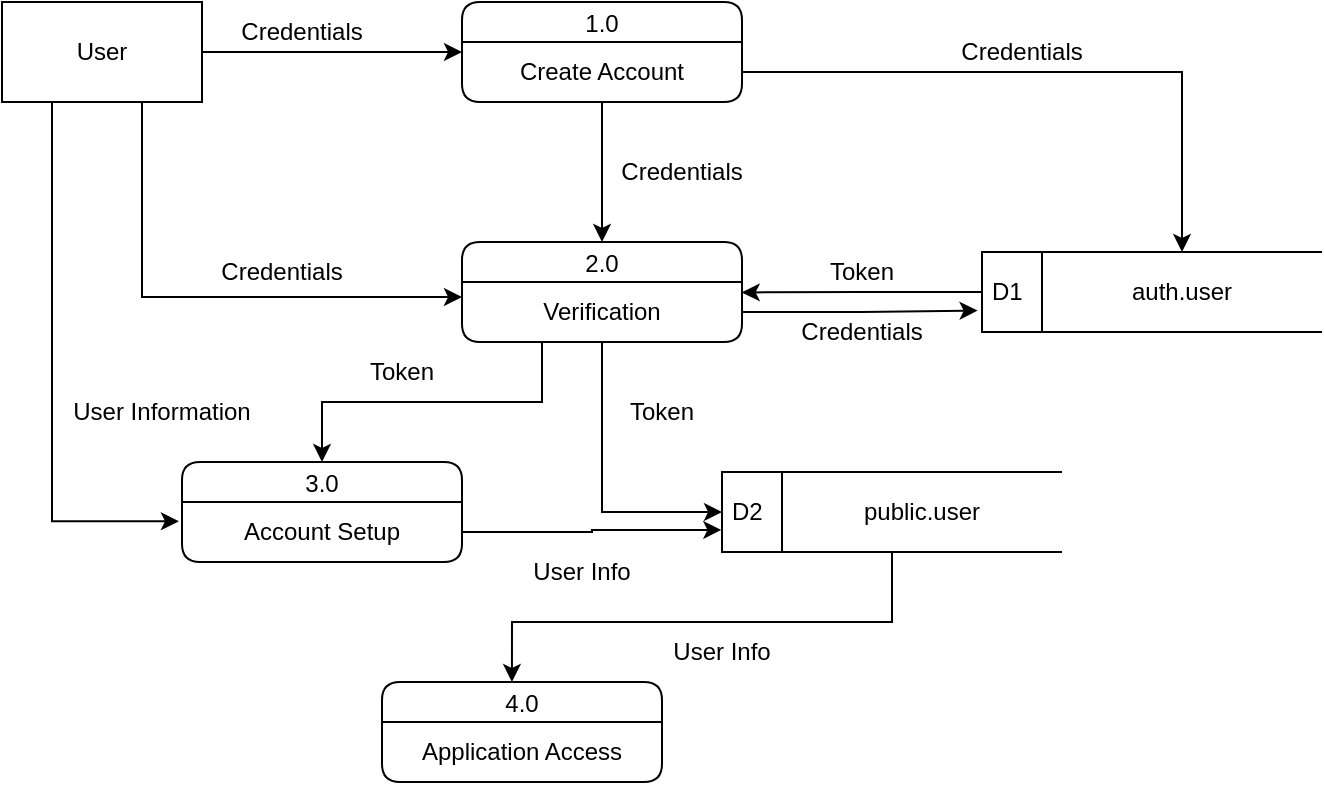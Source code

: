 <mxfile version="26.2.14">
  <diagram name="Page-1" id="ngnPtOvVlFleFGhMRyeF">
    <mxGraphModel dx="1216" dy="814" grid="1" gridSize="10" guides="1" tooltips="1" connect="1" arrows="1" fold="1" page="1" pageScale="1" pageWidth="850" pageHeight="1100" math="0" shadow="0">
      <root>
        <mxCell id="0" />
        <mxCell id="1" parent="0" />
        <mxCell id="5Po_MRYgEDb2Hn2Bj6dX-1" value="1.0" style="swimlane;fontStyle=0;childLayout=stackLayout;horizontal=1;startSize=20;fillColor=#ffffff;horizontalStack=0;resizeParent=1;resizeParentMax=0;resizeLast=0;collapsible=0;marginBottom=0;swimlaneFillColor=#ffffff;rounded=1;" parent="1" vertex="1">
          <mxGeometry x="360" y="170" width="140" height="50" as="geometry" />
        </mxCell>
        <mxCell id="5Po_MRYgEDb2Hn2Bj6dX-2" value="Create Account" style="text;html=1;align=center;verticalAlign=middle;whiteSpace=wrap;rounded=0;" parent="5Po_MRYgEDb2Hn2Bj6dX-1" vertex="1">
          <mxGeometry y="20" width="140" height="30" as="geometry" />
        </mxCell>
        <mxCell id="5Po_MRYgEDb2Hn2Bj6dX-3" value="2.0" style="swimlane;fontStyle=0;childLayout=stackLayout;horizontal=1;startSize=20;fillColor=#ffffff;horizontalStack=0;resizeParent=1;resizeParentMax=0;resizeLast=0;collapsible=0;marginBottom=0;swimlaneFillColor=#ffffff;rounded=1;" parent="1" vertex="1">
          <mxGeometry x="360" y="290" width="140" height="50" as="geometry" />
        </mxCell>
        <mxCell id="5Po_MRYgEDb2Hn2Bj6dX-4" value="Verification" style="text;html=1;align=center;verticalAlign=middle;whiteSpace=wrap;rounded=0;" parent="5Po_MRYgEDb2Hn2Bj6dX-3" vertex="1">
          <mxGeometry y="20" width="140" height="30" as="geometry" />
        </mxCell>
        <mxCell id="5Po_MRYgEDb2Hn2Bj6dX-5" value="3.0" style="swimlane;fontStyle=0;childLayout=stackLayout;horizontal=1;startSize=20;fillColor=#ffffff;horizontalStack=0;resizeParent=1;resizeParentMax=0;resizeLast=0;collapsible=0;marginBottom=0;swimlaneFillColor=#ffffff;rounded=1;" parent="1" vertex="1">
          <mxGeometry x="220" y="400" width="140" height="50" as="geometry" />
        </mxCell>
        <mxCell id="5Po_MRYgEDb2Hn2Bj6dX-6" value="Account Setup" style="text;html=1;align=center;verticalAlign=middle;whiteSpace=wrap;rounded=0;" parent="5Po_MRYgEDb2Hn2Bj6dX-5" vertex="1">
          <mxGeometry y="20" width="140" height="30" as="geometry" />
        </mxCell>
        <mxCell id="5Po_MRYgEDb2Hn2Bj6dX-9" value="D1" style="html=1;dashed=0;whiteSpace=wrap;shape=mxgraph.dfd.dataStoreID;align=left;spacingLeft=3;points=[[0,0],[0.5,0],[1,0],[0,0.5],[1,0.5],[0,1],[0.5,1],[1,1]];" parent="1" vertex="1">
          <mxGeometry x="620" y="295" width="170" height="40" as="geometry" />
        </mxCell>
        <mxCell id="5Po_MRYgEDb2Hn2Bj6dX-11" value="auth.user" style="text;html=1;align=center;verticalAlign=middle;whiteSpace=wrap;rounded=0;" parent="1" vertex="1">
          <mxGeometry x="650" y="295" width="140" height="40" as="geometry" />
        </mxCell>
        <mxCell id="5Po_MRYgEDb2Hn2Bj6dX-13" style="edgeStyle=orthogonalEdgeStyle;rounded=0;orthogonalLoop=1;jettySize=auto;html=1;entryX=0.999;entryY=0.174;entryDx=0;entryDy=0;entryPerimeter=0;" parent="1" source="5Po_MRYgEDb2Hn2Bj6dX-9" target="5Po_MRYgEDb2Hn2Bj6dX-4" edge="1">
          <mxGeometry relative="1" as="geometry" />
        </mxCell>
        <mxCell id="5Po_MRYgEDb2Hn2Bj6dX-14" style="edgeStyle=orthogonalEdgeStyle;rounded=0;orthogonalLoop=1;jettySize=auto;html=1;entryX=-0.013;entryY=0.731;entryDx=0;entryDy=0;entryPerimeter=0;" parent="1" source="5Po_MRYgEDb2Hn2Bj6dX-4" target="5Po_MRYgEDb2Hn2Bj6dX-9" edge="1">
          <mxGeometry relative="1" as="geometry" />
        </mxCell>
        <mxCell id="HyG3_zi9B4vWqZDfXpHW-1" value="Token" style="text;html=1;align=center;verticalAlign=middle;whiteSpace=wrap;rounded=0;" vertex="1" parent="1">
          <mxGeometry x="525" y="290" width="70" height="30" as="geometry" />
        </mxCell>
        <mxCell id="HyG3_zi9B4vWqZDfXpHW-2" value="Credentials" style="text;html=1;align=center;verticalAlign=middle;whiteSpace=wrap;rounded=0;" vertex="1" parent="1">
          <mxGeometry x="530" y="320" width="60" height="30" as="geometry" />
        </mxCell>
        <mxCell id="HyG3_zi9B4vWqZDfXpHW-5" style="edgeStyle=orthogonalEdgeStyle;rounded=0;orthogonalLoop=1;jettySize=auto;html=1;" edge="1" parent="1" source="HyG3_zi9B4vWqZDfXpHW-3" target="5Po_MRYgEDb2Hn2Bj6dX-1">
          <mxGeometry relative="1" as="geometry" />
        </mxCell>
        <mxCell id="HyG3_zi9B4vWqZDfXpHW-10" style="edgeStyle=orthogonalEdgeStyle;rounded=0;orthogonalLoop=1;jettySize=auto;html=1;entryX=0;entryY=0.25;entryDx=0;entryDy=0;" edge="1" parent="1" source="HyG3_zi9B4vWqZDfXpHW-3" target="5Po_MRYgEDb2Hn2Bj6dX-4">
          <mxGeometry relative="1" as="geometry">
            <Array as="points">
              <mxPoint x="200" y="318" />
            </Array>
          </mxGeometry>
        </mxCell>
        <mxCell id="HyG3_zi9B4vWqZDfXpHW-12" style="edgeStyle=orthogonalEdgeStyle;rounded=0;orthogonalLoop=1;jettySize=auto;html=1;exitX=0.25;exitY=1;exitDx=0;exitDy=0;entryX=-0.011;entryY=0.321;entryDx=0;entryDy=0;entryPerimeter=0;" edge="1" parent="1" source="HyG3_zi9B4vWqZDfXpHW-3" target="5Po_MRYgEDb2Hn2Bj6dX-6">
          <mxGeometry relative="1" as="geometry">
            <mxPoint x="70.26" y="212.0" as="sourcePoint" />
            <mxPoint x="200" y="430" as="targetPoint" />
            <Array as="points">
              <mxPoint x="155" y="430" />
            </Array>
          </mxGeometry>
        </mxCell>
        <mxCell id="HyG3_zi9B4vWqZDfXpHW-3" value="User" style="html=1;dashed=0;whiteSpace=wrap;" vertex="1" parent="1">
          <mxGeometry x="130" y="170" width="100" height="50" as="geometry" />
        </mxCell>
        <mxCell id="HyG3_zi9B4vWqZDfXpHW-6" value="Credentials" style="text;html=1;align=center;verticalAlign=middle;whiteSpace=wrap;rounded=0;" vertex="1" parent="1">
          <mxGeometry x="250" y="170" width="60" height="30" as="geometry" />
        </mxCell>
        <mxCell id="HyG3_zi9B4vWqZDfXpHW-7" style="edgeStyle=orthogonalEdgeStyle;rounded=0;orthogonalLoop=1;jettySize=auto;html=1;entryX=0.5;entryY=0;entryDx=0;entryDy=0;" edge="1" parent="1" source="5Po_MRYgEDb2Hn2Bj6dX-2" target="5Po_MRYgEDb2Hn2Bj6dX-3">
          <mxGeometry relative="1" as="geometry" />
        </mxCell>
        <mxCell id="HyG3_zi9B4vWqZDfXpHW-8" style="edgeStyle=orthogonalEdgeStyle;rounded=0;orthogonalLoop=1;jettySize=auto;html=1;entryX=0.5;entryY=0;entryDx=0;entryDy=0;" edge="1" parent="1" source="5Po_MRYgEDb2Hn2Bj6dX-2" target="5Po_MRYgEDb2Hn2Bj6dX-11">
          <mxGeometry relative="1" as="geometry" />
        </mxCell>
        <mxCell id="HyG3_zi9B4vWqZDfXpHW-13" value="D2" style="html=1;dashed=0;whiteSpace=wrap;shape=mxgraph.dfd.dataStoreID;align=left;spacingLeft=3;points=[[0,0],[0.5,0],[1,0],[0,0.5],[1,0.5],[0,1],[0.5,1],[1,1]];" vertex="1" parent="1">
          <mxGeometry x="490" y="405" width="170" height="40" as="geometry" />
        </mxCell>
        <mxCell id="HyG3_zi9B4vWqZDfXpHW-14" value="public.user" style="text;html=1;align=center;verticalAlign=middle;whiteSpace=wrap;rounded=0;" vertex="1" parent="1">
          <mxGeometry x="520" y="405" width="140" height="40" as="geometry" />
        </mxCell>
        <mxCell id="HyG3_zi9B4vWqZDfXpHW-16" value="Credentials" style="text;html=1;align=center;verticalAlign=middle;whiteSpace=wrap;rounded=0;" vertex="1" parent="1">
          <mxGeometry x="610" y="180" width="60" height="30" as="geometry" />
        </mxCell>
        <mxCell id="HyG3_zi9B4vWqZDfXpHW-17" value="Credentials" style="text;html=1;align=center;verticalAlign=middle;whiteSpace=wrap;rounded=0;" vertex="1" parent="1">
          <mxGeometry x="240" y="290" width="60" height="30" as="geometry" />
        </mxCell>
        <mxCell id="HyG3_zi9B4vWqZDfXpHW-18" value="Credentials" style="text;html=1;align=center;verticalAlign=middle;whiteSpace=wrap;rounded=0;" vertex="1" parent="1">
          <mxGeometry x="440" y="240" width="60" height="30" as="geometry" />
        </mxCell>
        <mxCell id="HyG3_zi9B4vWqZDfXpHW-19" value="User Information" style="text;html=1;align=center;verticalAlign=middle;whiteSpace=wrap;rounded=0;" vertex="1" parent="1">
          <mxGeometry x="160" y="360" width="100" height="30" as="geometry" />
        </mxCell>
        <mxCell id="HyG3_zi9B4vWqZDfXpHW-20" value="User Info" style="text;html=1;align=center;verticalAlign=middle;whiteSpace=wrap;rounded=0;" vertex="1" parent="1">
          <mxGeometry x="370" y="440" width="100" height="30" as="geometry" />
        </mxCell>
        <mxCell id="HyG3_zi9B4vWqZDfXpHW-22" style="edgeStyle=orthogonalEdgeStyle;rounded=0;orthogonalLoop=1;jettySize=auto;html=1;" edge="1" parent="1" source="5Po_MRYgEDb2Hn2Bj6dX-4" target="5Po_MRYgEDb2Hn2Bj6dX-5">
          <mxGeometry relative="1" as="geometry">
            <Array as="points">
              <mxPoint x="400" y="370" />
              <mxPoint x="290" y="370" />
            </Array>
          </mxGeometry>
        </mxCell>
        <mxCell id="HyG3_zi9B4vWqZDfXpHW-24" value="4.0" style="swimlane;fontStyle=0;childLayout=stackLayout;horizontal=1;startSize=20;fillColor=#ffffff;horizontalStack=0;resizeParent=1;resizeParentMax=0;resizeLast=0;collapsible=0;marginBottom=0;swimlaneFillColor=#ffffff;rounded=1;" vertex="1" parent="1">
          <mxGeometry x="320" y="510" width="140" height="50" as="geometry" />
        </mxCell>
        <mxCell id="HyG3_zi9B4vWqZDfXpHW-25" value="Application Access" style="text;html=1;align=center;verticalAlign=middle;whiteSpace=wrap;rounded=0;" vertex="1" parent="HyG3_zi9B4vWqZDfXpHW-24">
          <mxGeometry y="20" width="140" height="30" as="geometry" />
        </mxCell>
        <mxCell id="HyG3_zi9B4vWqZDfXpHW-32" style="edgeStyle=orthogonalEdgeStyle;rounded=0;orthogonalLoop=1;jettySize=auto;html=1;entryX=-0.002;entryY=0.724;entryDx=0;entryDy=0;entryPerimeter=0;" edge="1" parent="1" source="5Po_MRYgEDb2Hn2Bj6dX-6" target="HyG3_zi9B4vWqZDfXpHW-13">
          <mxGeometry relative="1" as="geometry" />
        </mxCell>
        <mxCell id="HyG3_zi9B4vWqZDfXpHW-33" style="edgeStyle=orthogonalEdgeStyle;rounded=0;orthogonalLoop=1;jettySize=auto;html=1;entryX=0;entryY=0.5;entryDx=0;entryDy=0;" edge="1" parent="1" source="5Po_MRYgEDb2Hn2Bj6dX-4" target="HyG3_zi9B4vWqZDfXpHW-13">
          <mxGeometry relative="1" as="geometry" />
        </mxCell>
        <mxCell id="HyG3_zi9B4vWqZDfXpHW-34" value="Token" style="text;html=1;align=center;verticalAlign=middle;whiteSpace=wrap;rounded=0;" vertex="1" parent="1">
          <mxGeometry x="410" y="360" width="100" height="30" as="geometry" />
        </mxCell>
        <mxCell id="HyG3_zi9B4vWqZDfXpHW-35" value="Token" style="text;html=1;align=center;verticalAlign=middle;whiteSpace=wrap;rounded=0;" vertex="1" parent="1">
          <mxGeometry x="280" y="340" width="100" height="30" as="geometry" />
        </mxCell>
        <mxCell id="HyG3_zi9B4vWqZDfXpHW-37" style="edgeStyle=orthogonalEdgeStyle;rounded=0;orthogonalLoop=1;jettySize=auto;html=1;entryX=0.464;entryY=0;entryDx=0;entryDy=0;entryPerimeter=0;" edge="1" parent="1" source="HyG3_zi9B4vWqZDfXpHW-13" target="HyG3_zi9B4vWqZDfXpHW-24">
          <mxGeometry relative="1" as="geometry">
            <Array as="points">
              <mxPoint x="575" y="480" />
              <mxPoint x="385" y="480" />
            </Array>
          </mxGeometry>
        </mxCell>
        <mxCell id="HyG3_zi9B4vWqZDfXpHW-38" value="User Info" style="text;html=1;align=center;verticalAlign=middle;whiteSpace=wrap;rounded=0;" vertex="1" parent="1">
          <mxGeometry x="440" y="480" width="100" height="30" as="geometry" />
        </mxCell>
      </root>
    </mxGraphModel>
  </diagram>
</mxfile>
